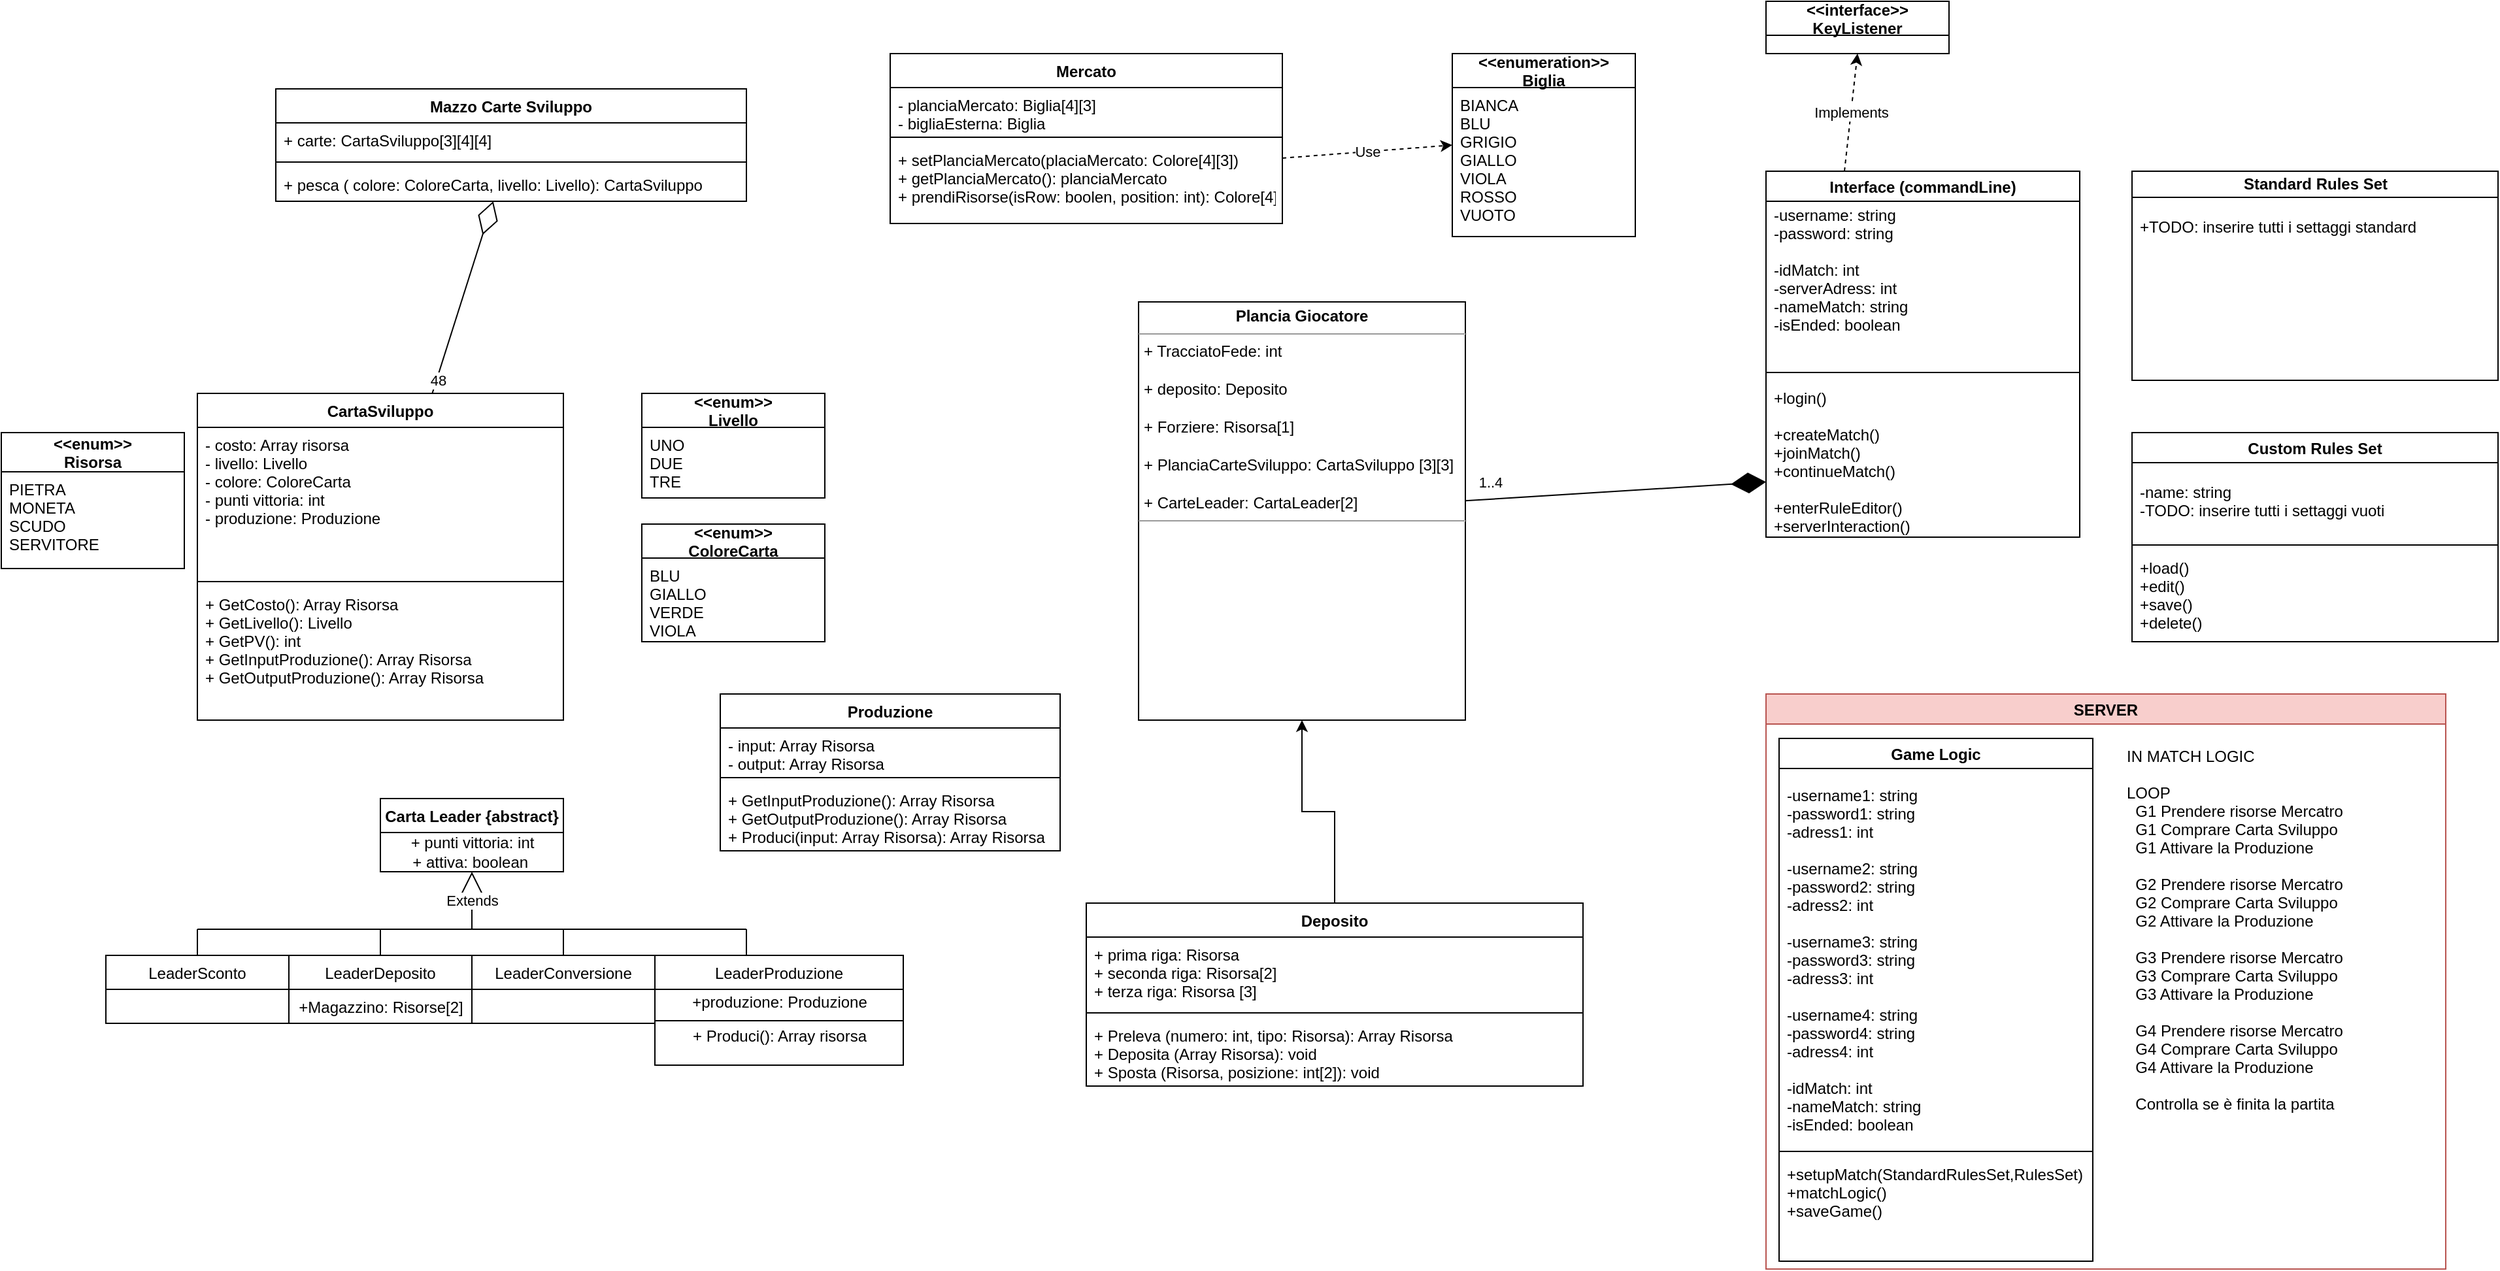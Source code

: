 <mxfile version="14.4.8" type="github">
  <diagram id="C5RBs43oDa-KdzZeNtuy" name="Page-1">
    <mxGraphModel dx="2580" dy="954" grid="1" gridSize="10" guides="1" tooltips="1" connect="1" arrows="1" fold="1" page="1" pageScale="1" pageWidth="827" pageHeight="1169" background="none" math="0" shadow="0">
      <root>
        <mxCell id="WIyWlLk6GJQsqaUBKTNV-0" />
        <mxCell id="WIyWlLk6GJQsqaUBKTNV-1" parent="WIyWlLk6GJQsqaUBKTNV-0" />
        <mxCell id="zkfFHV4jXpPFQw0GAbJ--0" value="Mercato" style="swimlane;fontStyle=1;align=center;verticalAlign=top;childLayout=stackLayout;horizontal=1;startSize=26;horizontalStack=0;resizeParent=1;resizeLast=0;collapsible=1;marginBottom=0;rounded=0;shadow=0;strokeWidth=1;" parent="WIyWlLk6GJQsqaUBKTNV-1" vertex="1">
          <mxGeometry x="170" y="70" width="300" height="130" as="geometry">
            <mxRectangle x="220" y="120" width="160" height="26" as="alternateBounds" />
          </mxGeometry>
        </mxCell>
        <mxCell id="zkfFHV4jXpPFQw0GAbJ--1" value="- planciaMercato: Biglia[4][3]&#xa;- bigliaEsterna: Biglia" style="text;align=left;verticalAlign=top;spacingLeft=4;spacingRight=4;overflow=hidden;rotatable=0;points=[[0,0.5],[1,0.5]];portConstraint=eastwest;" parent="zkfFHV4jXpPFQw0GAbJ--0" vertex="1">
          <mxGeometry y="26" width="300" height="34" as="geometry" />
        </mxCell>
        <mxCell id="zkfFHV4jXpPFQw0GAbJ--4" value="" style="line;html=1;strokeWidth=1;align=left;verticalAlign=middle;spacingTop=-1;spacingLeft=3;spacingRight=3;rotatable=0;labelPosition=right;points=[];portConstraint=eastwest;" parent="zkfFHV4jXpPFQw0GAbJ--0" vertex="1">
          <mxGeometry y="60" width="300" height="8" as="geometry" />
        </mxCell>
        <mxCell id="zkfFHV4jXpPFQw0GAbJ--5" value="+ setPlanciaMercato(placiaMercato: Colore[4][3])&#xa;+ getPlanciaMercato(): planciaMercato&#xa;+ prendiRisorse(isRow: boolen, position: int): Colore[4]" style="text;align=left;verticalAlign=top;spacingLeft=4;spacingRight=4;overflow=hidden;rotatable=0;points=[[0,0.5],[1,0.5]];portConstraint=eastwest;" parent="zkfFHV4jXpPFQw0GAbJ--0" vertex="1">
          <mxGeometry y="68" width="300" height="62" as="geometry" />
        </mxCell>
        <mxCell id="3G_JpGnnki6wpbxw6Dh9-0" value="&lt;p style=&quot;margin: 0px ; margin-top: 4px ; text-align: center&quot;&gt;&lt;b&gt;Plancia Giocatore&lt;/b&gt;&lt;/p&gt;&lt;hr size=&quot;1&quot;&gt;&lt;p style=&quot;margin: 0px ; margin-left: 4px&quot;&gt;+ TracciatoFede: int&lt;/p&gt;&lt;p style=&quot;margin: 0px ; margin-left: 4px&quot;&gt;&lt;br&gt;&lt;/p&gt;&lt;p style=&quot;margin: 0px ; margin-left: 4px&quot;&gt;+ deposito: Deposito&lt;/p&gt;&lt;p style=&quot;margin: 0px ; margin-left: 4px&quot;&gt;&lt;br&gt;&lt;/p&gt;&lt;p style=&quot;margin: 0px ; margin-left: 4px&quot;&gt;+ Forziere: Risorsa[1]&lt;/p&gt;&lt;p style=&quot;margin: 0px ; margin-left: 4px&quot;&gt;&lt;br&gt;&lt;/p&gt;&lt;p style=&quot;margin: 0px ; margin-left: 4px&quot;&gt;+ PlanciaCarteSviluppo: CartaSviluppo [3][3]&lt;/p&gt;&lt;p style=&quot;margin: 0px ; margin-left: 4px&quot;&gt;&lt;br&gt;&lt;/p&gt;&lt;p style=&quot;margin: 0px ; margin-left: 4px&quot;&gt;+ CarteLeader: CartaLeader[2]&lt;/p&gt;&lt;hr size=&quot;1&quot;&gt;&lt;p style=&quot;margin: 0px ; margin-left: 4px&quot;&gt;&lt;br&gt;&lt;/p&gt;" style="verticalAlign=top;align=left;overflow=fill;fontSize=12;fontFamily=Helvetica;html=1;" parent="WIyWlLk6GJQsqaUBKTNV-1" vertex="1">
          <mxGeometry x="360" y="260" width="250" height="320" as="geometry" />
        </mxCell>
        <mxCell id="yBSryTIjgCuIUiby8R88-0" value="CartaSviluppo" style="swimlane;fontStyle=1;align=center;verticalAlign=top;childLayout=stackLayout;horizontal=1;startSize=26;horizontalStack=0;resizeParent=1;resizeParentMax=0;resizeLast=0;collapsible=1;marginBottom=0;" parent="WIyWlLk6GJQsqaUBKTNV-1" vertex="1">
          <mxGeometry x="-360" y="330" width="280" height="250" as="geometry" />
        </mxCell>
        <mxCell id="yBSryTIjgCuIUiby8R88-1" value="- costo: Array risorsa&#xa;- livello: Livello&#xa;- colore: ColoreCarta&#xa;- punti vittoria: int&#xa;- produzione: Produzione" style="text;strokeColor=none;fillColor=none;align=left;verticalAlign=top;spacingLeft=4;spacingRight=4;overflow=hidden;rotatable=0;points=[[0,0.5],[1,0.5]];portConstraint=eastwest;" parent="yBSryTIjgCuIUiby8R88-0" vertex="1">
          <mxGeometry y="26" width="280" height="114" as="geometry" />
        </mxCell>
        <mxCell id="yBSryTIjgCuIUiby8R88-2" value="" style="line;strokeWidth=1;fillColor=none;align=left;verticalAlign=middle;spacingTop=-1;spacingLeft=3;spacingRight=3;rotatable=0;labelPosition=right;points=[];portConstraint=eastwest;" parent="yBSryTIjgCuIUiby8R88-0" vertex="1">
          <mxGeometry y="140" width="280" height="8" as="geometry" />
        </mxCell>
        <mxCell id="yBSryTIjgCuIUiby8R88-3" value="+ GetCosto(): Array Risorsa&#xa;+ GetLivello(): Livello&#xa;+ GetPV(): int&#xa;+ GetInputProduzione(): Array Risorsa&#xa;+ GetOutputProduzione(): Array Risorsa" style="text;strokeColor=none;fillColor=none;align=left;verticalAlign=top;spacingLeft=4;spacingRight=4;overflow=hidden;rotatable=0;points=[[0,0.5],[1,0.5]];portConstraint=eastwest;" parent="yBSryTIjgCuIUiby8R88-0" vertex="1">
          <mxGeometry y="148" width="280" height="102" as="geometry" />
        </mxCell>
        <mxCell id="oog7lrOWCa2fzUTYI8c2-9" value="Carta Leader {abstract}" style="swimlane;fontStyle=1;childLayout=stackLayout;horizontal=1;startSize=26;fillColor=none;horizontalStack=0;resizeParent=1;resizeParentMax=0;resizeLast=0;collapsible=1;marginBottom=0;" parent="WIyWlLk6GJQsqaUBKTNV-1" vertex="1">
          <mxGeometry x="-220" y="640" width="140" height="56" as="geometry">
            <mxRectangle x="-220" y="610" width="170" height="26" as="alternateBounds" />
          </mxGeometry>
        </mxCell>
        <mxCell id="oog7lrOWCa2fzUTYI8c2-20" value="&lt;span style=&quot;text-align: left&quot;&gt;+ punti vittoria: int&lt;br&gt;+ attiva: boolean&amp;nbsp;&lt;/span&gt;" style="text;html=1;align=center;verticalAlign=middle;resizable=0;points=[];autosize=1;" parent="oog7lrOWCa2fzUTYI8c2-9" vertex="1">
          <mxGeometry y="26" width="140" height="30" as="geometry" />
        </mxCell>
        <mxCell id="35oZMmhd7yD35cJpi1J_-1" value="Standard Rules Set" style="swimlane;html=1;startSize=20;horizontal=1;containerType=tree;newEdgeStyle={&quot;edgeStyle&quot;:&quot;elbowEdgeStyle&quot;,&quot;startArrow&quot;:&quot;none&quot;,&quot;endArrow&quot;:&quot;none&quot;};strokeColor=#000000;swimlaneFillColor=#ffffff;" parent="WIyWlLk6GJQsqaUBKTNV-1" vertex="1">
          <mxGeometry x="1120" y="160" width="280" height="160" as="geometry" />
        </mxCell>
        <mxCell id="s9a0PcFc4wz41X3oclvl-4" value="+TODO: inserire tutti i settaggi standard" style="text;strokeColor=none;fillColor=none;align=left;verticalAlign=top;spacingLeft=4;spacingRight=4;overflow=hidden;rotatable=0;points=[[0,0.5],[1,0.5]];portConstraint=eastwest;" parent="35oZMmhd7yD35cJpi1J_-1" vertex="1">
          <mxGeometry y="29" width="280" height="131" as="geometry" />
        </mxCell>
        <mxCell id="oog7lrOWCa2fzUTYI8c2-10" value="Extends" style="endArrow=block;endSize=16;endFill=0;html=1;entryX=0.5;entryY=1;entryDx=0;entryDy=0;" parent="WIyWlLk6GJQsqaUBKTNV-1" target="oog7lrOWCa2fzUTYI8c2-9" edge="1">
          <mxGeometry width="160" relative="1" as="geometry">
            <mxPoint x="-150" y="740" as="sourcePoint" />
            <mxPoint x="-50.5" y="660" as="targetPoint" />
            <mxPoint as="offset" />
          </mxGeometry>
        </mxCell>
        <mxCell id="35oZMmhd7yD35cJpi1J_-7" value="Custom Rules Set" style="swimlane;strokeColor=#000000;swimlaneFillColor=#ffffff;" parent="WIyWlLk6GJQsqaUBKTNV-1" vertex="1">
          <mxGeometry x="1120" y="360" width="280" height="160" as="geometry" />
        </mxCell>
        <mxCell id="s9a0PcFc4wz41X3oclvl-5" value="-name: string&#xa;-TODO: inserire tutti i settaggi vuoti" style="text;strokeColor=none;fillColor=none;align=left;verticalAlign=top;spacingLeft=4;spacingRight=4;overflow=hidden;rotatable=0;points=[[0,0.5],[1,0.5]];portConstraint=eastwest;" parent="35oZMmhd7yD35cJpi1J_-7" vertex="1">
          <mxGeometry y="32" width="280" height="48" as="geometry" />
        </mxCell>
        <mxCell id="yiOMKS7E3EkovL9F9Eef-9" value="" style="line;html=1;strokeWidth=1;align=left;verticalAlign=middle;spacingTop=-1;spacingLeft=3;spacingRight=3;rotatable=0;labelPosition=right;points=[];portConstraint=eastwest;" vertex="1" parent="35oZMmhd7yD35cJpi1J_-7">
          <mxGeometry y="82" width="280" height="8" as="geometry" />
        </mxCell>
        <mxCell id="yiOMKS7E3EkovL9F9Eef-10" value="+load()&#xa;+edit()&#xa;+save()&#xa;+delete()" style="text;strokeColor=none;fillColor=none;align=left;verticalAlign=top;spacingLeft=4;spacingRight=4;overflow=hidden;rotatable=0;points=[[0,0.5],[1,0.5]];portConstraint=eastwest;" vertex="1" parent="35oZMmhd7yD35cJpi1J_-7">
          <mxGeometry y="90" width="280" height="70" as="geometry" />
        </mxCell>
        <mxCell id="oog7lrOWCa2fzUTYI8c2-11" value="LeaderSconto" style="swimlane;fontStyle=0;childLayout=stackLayout;horizontal=1;startSize=26;fillColor=none;horizontalStack=0;resizeParent=1;resizeParentMax=0;resizeLast=0;collapsible=1;marginBottom=0;" parent="WIyWlLk6GJQsqaUBKTNV-1" vertex="1">
          <mxGeometry x="-430" y="760" width="140" height="52" as="geometry" />
        </mxCell>
        <mxCell id="6qONtpnG5qTaz_-XZDPJ-0" value="&lt;&lt;enum&gt;&gt;&#xa;Livello" style="swimlane;fontStyle=1;childLayout=stackLayout;horizontal=1;startSize=26;fillColor=none;horizontalStack=0;resizeParent=1;resizeParentMax=0;resizeLast=0;collapsible=1;marginBottom=0;" parent="WIyWlLk6GJQsqaUBKTNV-1" vertex="1">
          <mxGeometry x="-20" y="330" width="140" height="80" as="geometry" />
        </mxCell>
        <mxCell id="6qONtpnG5qTaz_-XZDPJ-2" value="UNO&#xa;DUE&#xa;TRE" style="text;strokeColor=none;fillColor=none;align=left;verticalAlign=top;spacingLeft=4;spacingRight=4;overflow=hidden;rotatable=0;points=[[0,0.5],[1,0.5]];portConstraint=eastwest;" parent="6qONtpnG5qTaz_-XZDPJ-0" vertex="1">
          <mxGeometry y="26" width="140" height="54" as="geometry" />
        </mxCell>
        <mxCell id="oog7lrOWCa2fzUTYI8c2-12" value="LeaderProduzione" style="swimlane;fontStyle=0;childLayout=stackLayout;horizontal=1;startSize=26;fillColor=none;horizontalStack=0;resizeParent=1;resizeParentMax=0;resizeLast=0;collapsible=1;marginBottom=0;" parent="WIyWlLk6GJQsqaUBKTNV-1" vertex="1">
          <mxGeometry x="-10" y="760" width="190" height="84" as="geometry" />
        </mxCell>
        <mxCell id="oog7lrOWCa2fzUTYI8c2-22" value="&lt;div style=&quot;text-align: left&quot;&gt;&lt;span&gt;+produzione: Produzione&lt;/span&gt;&lt;/div&gt;" style="text;html=1;align=center;verticalAlign=middle;resizable=0;points=[];autosize=1;" parent="oog7lrOWCa2fzUTYI8c2-12" vertex="1">
          <mxGeometry y="26" width="190" height="20" as="geometry" />
        </mxCell>
        <mxCell id="oog7lrOWCa2fzUTYI8c2-26" value="" style="line;strokeWidth=1;fillColor=none;align=left;verticalAlign=middle;spacingTop=-1;spacingLeft=3;spacingRight=3;rotatable=0;labelPosition=right;points=[];portConstraint=eastwest;" parent="oog7lrOWCa2fzUTYI8c2-12" vertex="1">
          <mxGeometry y="46" width="190" height="8" as="geometry" />
        </mxCell>
        <mxCell id="oog7lrOWCa2fzUTYI8c2-25" value="+ Produci(): Array risorsa&lt;div style=&quot;padding: 0px ; margin: 0px&quot;&gt;&lt;br style=&quot;padding: 0px ; margin: 0px ; text-align: left&quot;&gt;&lt;/div&gt;" style="text;html=1;align=center;verticalAlign=middle;resizable=0;points=[];autosize=1;" parent="oog7lrOWCa2fzUTYI8c2-12" vertex="1">
          <mxGeometry y="54" width="190" height="30" as="geometry" />
        </mxCell>
        <mxCell id="6qONtpnG5qTaz_-XZDPJ-4" value="&lt;&lt;enum&gt;&gt;&#xa;ColoreCarta" style="swimlane;fontStyle=1;childLayout=stackLayout;horizontal=1;startSize=26;fillColor=none;horizontalStack=0;resizeParent=1;resizeParentMax=0;resizeLast=0;collapsible=1;marginBottom=0;" parent="WIyWlLk6GJQsqaUBKTNV-1" vertex="1">
          <mxGeometry x="-20" y="430" width="140" height="90" as="geometry" />
        </mxCell>
        <mxCell id="6qONtpnG5qTaz_-XZDPJ-5" value="BLU&#xa;GIALLO&#xa;VERDE&#xa;VIOLA" style="text;strokeColor=none;fillColor=none;align=left;verticalAlign=top;spacingLeft=4;spacingRight=4;overflow=hidden;rotatable=0;points=[[0,0.5],[1,0.5]];portConstraint=eastwest;" parent="6qONtpnG5qTaz_-XZDPJ-4" vertex="1">
          <mxGeometry y="26" width="140" height="64" as="geometry" />
        </mxCell>
        <mxCell id="oog7lrOWCa2fzUTYI8c2-13" value="LeaderConversione" style="swimlane;fontStyle=0;childLayout=stackLayout;horizontal=1;startSize=26;fillColor=none;horizontalStack=0;resizeParent=1;resizeParentMax=0;resizeLast=0;collapsible=1;marginBottom=0;" parent="WIyWlLk6GJQsqaUBKTNV-1" vertex="1">
          <mxGeometry x="-150" y="760" width="140" height="52" as="geometry" />
        </mxCell>
        <mxCell id="NfzXFvAN2sLwhFyiHCVM-0" value="&lt;&lt;enumeration&gt;&gt;&#xa;Biglia" style="swimlane;fontStyle=1;childLayout=stackLayout;horizontal=1;startSize=26;fillColor=none;horizontalStack=0;resizeParent=1;resizeParentMax=0;resizeLast=0;collapsible=1;marginBottom=0;" parent="WIyWlLk6GJQsqaUBKTNV-1" vertex="1">
          <mxGeometry x="600" y="70" width="140" height="140" as="geometry" />
        </mxCell>
        <mxCell id="NfzXFvAN2sLwhFyiHCVM-3" value="BIANCA&#xa;BLU&#xa;GRIGIO&#xa;GIALLO&#xa;VIOLA&#xa;ROSSO&#xa;VUOTO" style="text;strokeColor=none;fillColor=none;align=left;verticalAlign=top;spacingLeft=4;spacingRight=4;overflow=hidden;rotatable=0;points=[[0,0.5],[1,0.5]];portConstraint=eastwest;" parent="NfzXFvAN2sLwhFyiHCVM-0" vertex="1">
          <mxGeometry y="26" width="140" height="114" as="geometry" />
        </mxCell>
        <mxCell id="35oZMmhd7yD35cJpi1J_-8" value="Interface (commandLine)" style="swimlane;strokeColor=#000000;swimlaneFillColor=#ffffff;" parent="WIyWlLk6GJQsqaUBKTNV-1" vertex="1">
          <mxGeometry x="840" y="160" width="240" height="280" as="geometry" />
        </mxCell>
        <mxCell id="s9a0PcFc4wz41X3oclvl-0" value="+login()&#xa;&#xa;+createMatch()&#xa;+joinMatch()&#xa;+continueMatch()&#xa;&#xa;+enterRuleEditor()&#xa;+serverInteraction()" style="text;strokeColor=none;fillColor=none;align=left;verticalAlign=top;spacingLeft=4;spacingRight=4;overflow=hidden;rotatable=0;points=[[0,0.5],[1,0.5]];portConstraint=eastwest;" parent="35oZMmhd7yD35cJpi1J_-8" vertex="1">
          <mxGeometry y="160" width="240" height="120" as="geometry" />
        </mxCell>
        <mxCell id="s9a0PcFc4wz41X3oclvl-2" value="-username: string&#xa;-password: string&#xa;&#xa;-idMatch: int&#xa;-serverAdress: int&#xa;-nameMatch: string&#xa;-isEnded: boolean" style="text;strokeColor=none;fillColor=none;align=left;verticalAlign=top;spacingLeft=4;spacingRight=4;overflow=hidden;rotatable=0;points=[[0,0.5],[1,0.5]];portConstraint=eastwest;" parent="35oZMmhd7yD35cJpi1J_-8" vertex="1">
          <mxGeometry y="20" width="240" height="130" as="geometry" />
        </mxCell>
        <mxCell id="yiOMKS7E3EkovL9F9Eef-12" value="" style="line;html=1;strokeWidth=1;align=left;verticalAlign=middle;spacingTop=-1;spacingLeft=3;spacingRight=3;rotatable=0;labelPosition=right;points=[];portConstraint=eastwest;" vertex="1" parent="35oZMmhd7yD35cJpi1J_-8">
          <mxGeometry y="150" width="240" height="8" as="geometry" />
        </mxCell>
        <mxCell id="oog7lrOWCa2fzUTYI8c2-14" value="LeaderDeposito" style="swimlane;fontStyle=0;childLayout=stackLayout;horizontal=1;startSize=26;fillColor=none;horizontalStack=0;resizeParent=1;resizeParentMax=0;resizeLast=0;collapsible=1;marginBottom=0;" parent="WIyWlLk6GJQsqaUBKTNV-1" vertex="1">
          <mxGeometry x="-290" y="760" width="140" height="52" as="geometry" />
        </mxCell>
        <mxCell id="6qONtpnG5qTaz_-XZDPJ-6" value="Produzione" style="swimlane;fontStyle=1;align=center;verticalAlign=top;childLayout=stackLayout;horizontal=1;startSize=26;horizontalStack=0;resizeParent=1;resizeParentMax=0;resizeLast=0;collapsible=1;marginBottom=0;" parent="WIyWlLk6GJQsqaUBKTNV-1" vertex="1">
          <mxGeometry x="40" y="560" width="260" height="120" as="geometry" />
        </mxCell>
        <mxCell id="6qONtpnG5qTaz_-XZDPJ-7" value="- input: Array Risorsa&#xa;- output: Array Risorsa" style="text;strokeColor=none;fillColor=none;align=left;verticalAlign=top;spacingLeft=4;spacingRight=4;overflow=hidden;rotatable=0;points=[[0,0.5],[1,0.5]];portConstraint=eastwest;" parent="6qONtpnG5qTaz_-XZDPJ-6" vertex="1">
          <mxGeometry y="26" width="260" height="34" as="geometry" />
        </mxCell>
        <mxCell id="6qONtpnG5qTaz_-XZDPJ-8" value="" style="line;strokeWidth=1;fillColor=none;align=left;verticalAlign=middle;spacingTop=-1;spacingLeft=3;spacingRight=3;rotatable=0;labelPosition=right;points=[];portConstraint=eastwest;" parent="6qONtpnG5qTaz_-XZDPJ-6" vertex="1">
          <mxGeometry y="60" width="260" height="8" as="geometry" />
        </mxCell>
        <mxCell id="6qONtpnG5qTaz_-XZDPJ-9" value="+ GetInputProduzione(): Array Risorsa&#xa;+ GetOutputProduzione(): Array Risorsa&#xa;+ Produci(input: Array Risorsa): Array Risorsa" style="text;strokeColor=none;fillColor=none;align=left;verticalAlign=top;spacingLeft=4;spacingRight=4;overflow=hidden;rotatable=0;points=[[0,0.5],[1,0.5]];portConstraint=eastwest;" parent="6qONtpnG5qTaz_-XZDPJ-6" vertex="1">
          <mxGeometry y="68" width="260" height="52" as="geometry" />
        </mxCell>
        <mxCell id="oog7lrOWCa2fzUTYI8c2-15" value="" style="endArrow=none;html=1;" parent="WIyWlLk6GJQsqaUBKTNV-1" edge="1">
          <mxGeometry width="50" height="50" relative="1" as="geometry">
            <mxPoint x="-360" y="740" as="sourcePoint" />
            <mxPoint x="60" y="740" as="targetPoint" />
          </mxGeometry>
        </mxCell>
        <mxCell id="oog7lrOWCa2fzUTYI8c2-16" value="" style="endArrow=none;html=1;" parent="WIyWlLk6GJQsqaUBKTNV-1" edge="1">
          <mxGeometry width="50" height="50" relative="1" as="geometry">
            <mxPoint x="60" y="760" as="sourcePoint" />
            <mxPoint x="60" y="740" as="targetPoint" />
          </mxGeometry>
        </mxCell>
        <mxCell id="oog7lrOWCa2fzUTYI8c2-17" value="" style="endArrow=none;html=1;entryX=0.5;entryY=0;entryDx=0;entryDy=0;" parent="WIyWlLk6GJQsqaUBKTNV-1" target="oog7lrOWCa2fzUTYI8c2-13" edge="1">
          <mxGeometry width="50" height="50" relative="1" as="geometry">
            <mxPoint x="-80" y="740" as="sourcePoint" />
            <mxPoint x="70" y="750" as="targetPoint" />
          </mxGeometry>
        </mxCell>
        <mxCell id="oog7lrOWCa2fzUTYI8c2-18" value="" style="endArrow=none;html=1;" parent="WIyWlLk6GJQsqaUBKTNV-1" edge="1">
          <mxGeometry width="50" height="50" relative="1" as="geometry">
            <mxPoint x="-220" y="760" as="sourcePoint" />
            <mxPoint x="-220" y="740" as="targetPoint" />
          </mxGeometry>
        </mxCell>
        <mxCell id="oog7lrOWCa2fzUTYI8c2-19" value="" style="endArrow=none;html=1;" parent="WIyWlLk6GJQsqaUBKTNV-1" edge="1">
          <mxGeometry width="50" height="50" relative="1" as="geometry">
            <mxPoint x="-360" y="760" as="sourcePoint" />
            <mxPoint x="-360" y="740" as="targetPoint" />
          </mxGeometry>
        </mxCell>
        <mxCell id="oog7lrOWCa2fzUTYI8c2-28" value="+Magazzino: Risorse[2]" style="text;html=1;align=center;verticalAlign=middle;resizable=0;points=[];autosize=1;" parent="WIyWlLk6GJQsqaUBKTNV-1" vertex="1">
          <mxGeometry x="-290" y="790" width="140" height="20" as="geometry" />
        </mxCell>
        <mxCell id="kXcpg0YlyU-LXUACbQBH-1" value="&lt;&lt;enum&gt;&gt;&#xa;Risorsa" style="swimlane;fontStyle=1;childLayout=stackLayout;horizontal=1;startSize=30;fillColor=none;horizontalStack=0;resizeParent=1;resizeParentMax=0;resizeLast=0;collapsible=1;marginBottom=0;" vertex="1" parent="WIyWlLk6GJQsqaUBKTNV-1">
          <mxGeometry x="-510" y="360" width="140" height="104" as="geometry" />
        </mxCell>
        <mxCell id="kXcpg0YlyU-LXUACbQBH-4" value="PIETRA&#xa;MONETA&#xa;SCUDO&#xa;SERVITORE" style="text;strokeColor=none;fillColor=none;align=left;verticalAlign=top;spacingLeft=4;spacingRight=4;overflow=hidden;rotatable=0;points=[[0,0.5],[1,0.5]];portConstraint=eastwest;" vertex="1" parent="kXcpg0YlyU-LXUACbQBH-1">
          <mxGeometry y="30" width="140" height="74" as="geometry" />
        </mxCell>
        <mxCell id="5tt3_I8p8CxLFxKSJom4-4" value="Mazzo Carte Sviluppo" style="swimlane;fontStyle=1;align=center;verticalAlign=top;childLayout=stackLayout;horizontal=1;startSize=26;horizontalStack=0;resizeParent=1;resizeParentMax=0;resizeLast=0;collapsible=1;marginBottom=0;" vertex="1" parent="WIyWlLk6GJQsqaUBKTNV-1">
          <mxGeometry x="-300" y="97" width="360" height="86" as="geometry" />
        </mxCell>
        <mxCell id="5tt3_I8p8CxLFxKSJom4-5" value="+ carte: CartaSviluppo[3][4][4]" style="text;strokeColor=none;fillColor=none;align=left;verticalAlign=top;spacingLeft=4;spacingRight=4;overflow=hidden;rotatable=0;points=[[0,0.5],[1,0.5]];portConstraint=eastwest;" vertex="1" parent="5tt3_I8p8CxLFxKSJom4-4">
          <mxGeometry y="26" width="360" height="26" as="geometry" />
        </mxCell>
        <mxCell id="5tt3_I8p8CxLFxKSJom4-6" value="" style="line;strokeWidth=1;fillColor=none;align=left;verticalAlign=middle;spacingTop=-1;spacingLeft=3;spacingRight=3;rotatable=0;labelPosition=right;points=[];portConstraint=eastwest;" vertex="1" parent="5tt3_I8p8CxLFxKSJom4-4">
          <mxGeometry y="52" width="360" height="8" as="geometry" />
        </mxCell>
        <mxCell id="5tt3_I8p8CxLFxKSJom4-7" value="+ pesca ( colore: ColoreCarta, livello: Livello): CartaSviluppo" style="text;strokeColor=none;fillColor=none;align=left;verticalAlign=top;spacingLeft=4;spacingRight=4;overflow=hidden;rotatable=0;points=[[0,0.5],[1,0.5]];portConstraint=eastwest;" vertex="1" parent="5tt3_I8p8CxLFxKSJom4-4">
          <mxGeometry y="60" width="360" height="26" as="geometry" />
        </mxCell>
        <mxCell id="0VNQlhb-g9pjLVwxSI6Z-0" value="" style="endArrow=diamondThin;endFill=0;endSize=24;html=1;" edge="1" parent="WIyWlLk6GJQsqaUBKTNV-1" source="yBSryTIjgCuIUiby8R88-0" target="5tt3_I8p8CxLFxKSJom4-4">
          <mxGeometry width="160" relative="1" as="geometry">
            <mxPoint x="-280" y="250" as="sourcePoint" />
            <mxPoint x="-120" y="250" as="targetPoint" />
          </mxGeometry>
        </mxCell>
        <mxCell id="PQGHY_DN36D2wZlbmUQ8-0" value="48" style="edgeLabel;html=1;align=center;verticalAlign=middle;resizable=0;points=[];" connectable="0" vertex="1" parent="0VNQlhb-g9pjLVwxSI6Z-0">
          <mxGeometry x="-0.86" y="-1" relative="1" as="geometry">
            <mxPoint as="offset" />
          </mxGeometry>
        </mxCell>
        <mxCell id="0VNQlhb-g9pjLVwxSI6Z-5" value="" style="endArrow=diamondThin;endFill=1;endSize=24;html=1;entryX=0;entryY=0.648;entryDx=0;entryDy=0;entryPerimeter=0;" edge="1" parent="WIyWlLk6GJQsqaUBKTNV-1" source="3G_JpGnnki6wpbxw6Dh9-0" target="s9a0PcFc4wz41X3oclvl-0">
          <mxGeometry width="160" relative="1" as="geometry">
            <mxPoint x="600" y="390" as="sourcePoint" />
            <mxPoint x="760" y="390" as="targetPoint" />
          </mxGeometry>
        </mxCell>
        <mxCell id="0VNQlhb-g9pjLVwxSI6Z-6" value="1..4" style="edgeLabel;html=1;align=center;verticalAlign=middle;resizable=0;points=[];" connectable="0" vertex="1" parent="0VNQlhb-g9pjLVwxSI6Z-5">
          <mxGeometry x="-0.86" y="3" relative="1" as="geometry">
            <mxPoint x="3.04" y="-10.59" as="offset" />
          </mxGeometry>
        </mxCell>
        <mxCell id="-EVqXCZo3Ay6fW3b8Oor-0" style="edgeStyle=orthogonalEdgeStyle;rounded=0;orthogonalLoop=1;jettySize=auto;html=1;exitX=0.5;exitY=0;exitDx=0;exitDy=0;" edge="1" parent="WIyWlLk6GJQsqaUBKTNV-1" source="7LExhrsFtb4krhW59dAO-0" target="3G_JpGnnki6wpbxw6Dh9-0">
          <mxGeometry relative="1" as="geometry" />
        </mxCell>
        <mxCell id="yiOMKS7E3EkovL9F9Eef-16" value="&lt;&lt;interface&gt;&gt;&#xa;KeyListener" style="swimlane;fontStyle=1;childLayout=stackLayout;horizontal=1;startSize=26;fillColor=none;horizontalStack=0;resizeParent=1;resizeParentMax=0;resizeLast=0;collapsible=1;marginBottom=0;" vertex="1" parent="WIyWlLk6GJQsqaUBKTNV-1">
          <mxGeometry x="840" y="30" width="140" height="40" as="geometry" />
        </mxCell>
        <mxCell id="7LExhrsFtb4krhW59dAO-0" value="Deposito" style="swimlane;fontStyle=1;align=center;verticalAlign=top;childLayout=stackLayout;horizontal=1;startSize=26;horizontalStack=0;resizeParent=1;resizeParentMax=0;resizeLast=0;collapsible=1;marginBottom=0;swimlaneFillColor=#ffffff;" vertex="1" parent="WIyWlLk6GJQsqaUBKTNV-1">
          <mxGeometry x="320" y="720" width="380" height="140" as="geometry" />
        </mxCell>
        <mxCell id="7LExhrsFtb4krhW59dAO-1" value="+ prima riga: Risorsa&#xa;+ seconda riga: Risorsa[2]&#xa;+ terza riga: Risorsa [3]" style="text;strokeColor=none;fillColor=none;align=left;verticalAlign=top;spacingLeft=4;spacingRight=4;overflow=hidden;rotatable=0;points=[[0,0.5],[1,0.5]];portConstraint=eastwest;" vertex="1" parent="7LExhrsFtb4krhW59dAO-0">
          <mxGeometry y="26" width="380" height="54" as="geometry" />
        </mxCell>
        <mxCell id="7LExhrsFtb4krhW59dAO-2" value="" style="line;strokeWidth=1;fillColor=none;align=left;verticalAlign=middle;spacingTop=-1;spacingLeft=3;spacingRight=3;rotatable=0;labelPosition=right;points=[];portConstraint=eastwest;" vertex="1" parent="7LExhrsFtb4krhW59dAO-0">
          <mxGeometry y="80" width="380" height="8" as="geometry" />
        </mxCell>
        <mxCell id="7LExhrsFtb4krhW59dAO-3" value="+ Preleva (numero: int, tipo: Risorsa): Array Risorsa&#xa;+ Deposita (Array Risorsa): void&#xa;+ Sposta (Risorsa, posizione: int[2]): void" style="text;strokeColor=none;fillColor=none;align=left;verticalAlign=top;spacingLeft=4;spacingRight=4;overflow=hidden;rotatable=0;points=[[0,0.5],[1,0.5]];portConstraint=eastwest;" vertex="1" parent="7LExhrsFtb4krhW59dAO-0">
          <mxGeometry y="88" width="380" height="52" as="geometry" />
        </mxCell>
        <mxCell id="yiOMKS7E3EkovL9F9Eef-20" value="" style="endArrow=classic;html=1;entryX=0.5;entryY=1;entryDx=0;entryDy=0;exitX=0.25;exitY=0;exitDx=0;exitDy=0;dashed=1;" edge="1" parent="WIyWlLk6GJQsqaUBKTNV-1" source="35oZMmhd7yD35cJpi1J_-8" target="yiOMKS7E3EkovL9F9Eef-16">
          <mxGeometry relative="1" as="geometry">
            <mxPoint x="900" y="120" as="sourcePoint" />
            <mxPoint x="1000" y="120" as="targetPoint" />
          </mxGeometry>
        </mxCell>
        <mxCell id="yiOMKS7E3EkovL9F9Eef-21" value="Implements" style="edgeLabel;resizable=0;html=1;align=center;verticalAlign=middle;" connectable="0" vertex="1" parent="yiOMKS7E3EkovL9F9Eef-20">
          <mxGeometry relative="1" as="geometry" />
        </mxCell>
        <mxCell id="yiOMKS7E3EkovL9F9Eef-22" value="SERVER" style="swimlane;fillColor=#f8cecc;strokeColor=#b85450;swimlaneFillColor=#ffffff;" vertex="1" parent="WIyWlLk6GJQsqaUBKTNV-1">
          <mxGeometry x="840" y="560" width="520" height="440" as="geometry" />
        </mxCell>
        <mxCell id="yiOMKS7E3EkovL9F9Eef-7" value="IN MATCH LOGIC&#xa;&#xa;LOOP&#xa;  G1 Prendere risorse Mercatro&#xa;  G1 Comprare Carta Sviluppo&#xa;  G1 Attivare la Produzione&#xa;&#xa;  G2 Prendere risorse Mercatro&#xa;  G2 Comprare Carta Sviluppo&#xa;  G2 Attivare la Produzione&#xa;&#xa;  G3 Prendere risorse Mercatro&#xa;  G3 Comprare Carta Sviluppo&#xa;  G3 Attivare la Produzione&#xa;&#xa;  G4 Prendere risorse Mercatro&#xa;  G4 Comprare Carta Sviluppo&#xa;  G4 Attivare la Produzione&#xa;  &#xa;  Controlla se è finita la partita&#xa;" style="text;align=left;verticalAlign=top;spacingLeft=4;spacingRight=4;overflow=hidden;rotatable=0;points=[[0,0.5],[1,0.5]];portConstraint=eastwest;" vertex="1" parent="yiOMKS7E3EkovL9F9Eef-22">
          <mxGeometry x="270" y="34" width="240" height="396" as="geometry" />
        </mxCell>
        <mxCell id="35oZMmhd7yD35cJpi1J_-9" value="Game Logic" style="swimlane;startSize=23;" parent="yiOMKS7E3EkovL9F9Eef-22" vertex="1">
          <mxGeometry x="10" y="34" width="240" height="400" as="geometry" />
        </mxCell>
        <mxCell id="yiOMKS7E3EkovL9F9Eef-13" value="-username1: string&#xa;-password1: string&#xa;-adress1: int&#xa;&#xa;-username2: string&#xa;-password2: string&#xa;-adress2: int&#xa;&#xa;-username3: string&#xa;-password3: string&#xa;-adress3: int&#xa;&#xa;-username4: string&#xa;-password4: string&#xa;-adress4: int&#xa;&#xa;-idMatch: int&#xa;-nameMatch: string&#xa;-isEnded: boolean" style="text;strokeColor=none;fillColor=none;align=left;verticalAlign=top;spacingLeft=4;spacingRight=4;overflow=hidden;rotatable=0;points=[[0,0.5],[1,0.5]];portConstraint=eastwest;" vertex="1" parent="35oZMmhd7yD35cJpi1J_-9">
          <mxGeometry y="30" width="240" height="280" as="geometry" />
        </mxCell>
        <mxCell id="yiOMKS7E3EkovL9F9Eef-14" value="" style="line;html=1;strokeWidth=1;align=left;verticalAlign=middle;spacingTop=-1;spacingLeft=3;spacingRight=3;rotatable=0;labelPosition=right;points=[];portConstraint=eastwest;" vertex="1" parent="35oZMmhd7yD35cJpi1J_-9">
          <mxGeometry y="312" width="240" height="8" as="geometry" />
        </mxCell>
        <mxCell id="yiOMKS7E3EkovL9F9Eef-15" value="+setupMatch(StandardRulesSet,RulesSet)&#xa;+matchLogic()&#xa;+saveGame()&#xa;" style="text;strokeColor=none;align=left;verticalAlign=top;spacingLeft=4;spacingRight=4;overflow=hidden;rotatable=0;points=[[0,0.5],[1,0.5]];portConstraint=eastwest;" vertex="1" parent="35oZMmhd7yD35cJpi1J_-9">
          <mxGeometry y="320" width="240" height="80" as="geometry" />
        </mxCell>
        <mxCell id="yiOMKS7E3EkovL9F9Eef-30" value="" style="endArrow=classic;html=1;entryX=0;entryY=0.386;entryDx=0;entryDy=0;dashed=1;entryPerimeter=0;" edge="1" parent="WIyWlLk6GJQsqaUBKTNV-1" target="NfzXFvAN2sLwhFyiHCVM-3">
          <mxGeometry relative="1" as="geometry">
            <mxPoint x="470" y="150" as="sourcePoint" />
            <mxPoint x="480" y="60" as="targetPoint" />
          </mxGeometry>
        </mxCell>
        <mxCell id="yiOMKS7E3EkovL9F9Eef-31" value="Use" style="edgeLabel;resizable=0;html=1;align=center;verticalAlign=middle;" connectable="0" vertex="1" parent="yiOMKS7E3EkovL9F9Eef-30">
          <mxGeometry relative="1" as="geometry" />
        </mxCell>
      </root>
    </mxGraphModel>
  </diagram>
</mxfile>
